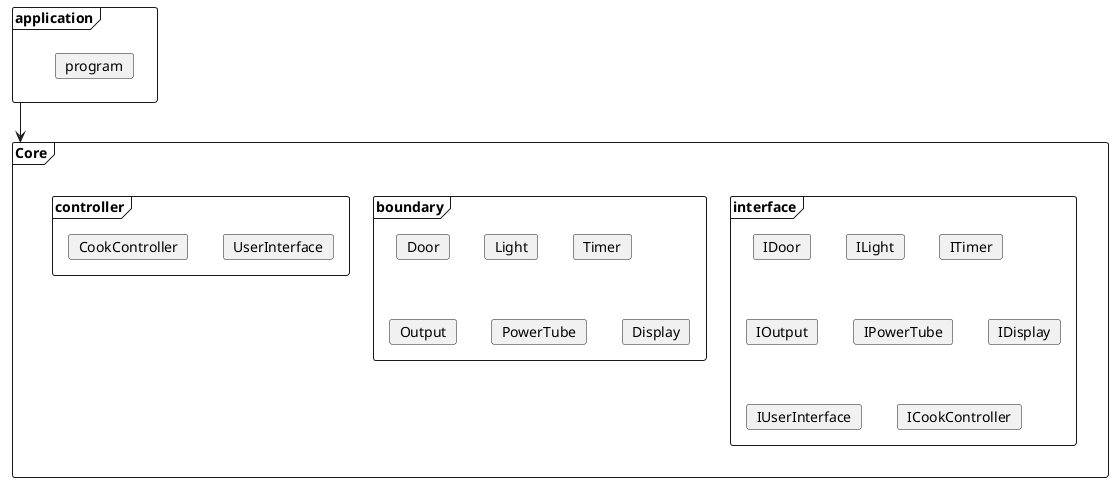 @startuml

frame application{
    card program
}

frame Core{
    
    frame interface{
        card IDoor
        card ILight
        card ITimer
        card IOutput 
        card IPowerTube
        card IDisplay
        
        card IUserInterface
        card ICookController
    }

    frame boundary{
        card Door
        card Light
        card Timer
        card Output 
        card PowerTube
        card Display
    }

    frame controller{
        card UserInterface
        card CookController
    }
}

'Relations:

application --> Core


@enduml